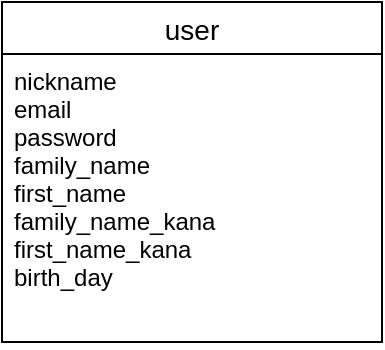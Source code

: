 <mxfile>
    <diagram id="sPYY_1A3cpl6eCIcEpYk" name="ページ1">
        <mxGraphModel dx="593" dy="680" grid="1" gridSize="10" guides="1" tooltips="1" connect="1" arrows="1" fold="1" page="1" pageScale="1" pageWidth="827" pageHeight="1169" math="0" shadow="0">
            <root>
                <mxCell id="0"/>
                <mxCell id="1" parent="0"/>
                <mxCell id="2" value="user" style="swimlane;fontStyle=0;childLayout=stackLayout;horizontal=1;startSize=26;horizontalStack=0;resizeParent=1;resizeParentMax=0;resizeLast=0;collapsible=1;marginBottom=0;align=center;fontSize=14;" vertex="1" parent="1">
                    <mxGeometry x="100" y="130" width="190" height="170" as="geometry"/>
                </mxCell>
                <mxCell id="3" value="nickname&#10;email&#10;password&#10;family_name&#10;first_name&#10;family_name_kana&#10;first_name_kana&#10;birth_day&#10;&#10;&#10;" style="text;strokeColor=none;fillColor=none;spacingLeft=4;spacingRight=4;overflow=hidden;rotatable=0;points=[[0,0.5],[1,0.5]];portConstraint=eastwest;fontSize=12;" vertex="1" parent="2">
                    <mxGeometry y="26" width="190" height="144" as="geometry"/>
                </mxCell>
            </root>
        </mxGraphModel>
    </diagram>
</mxfile>
